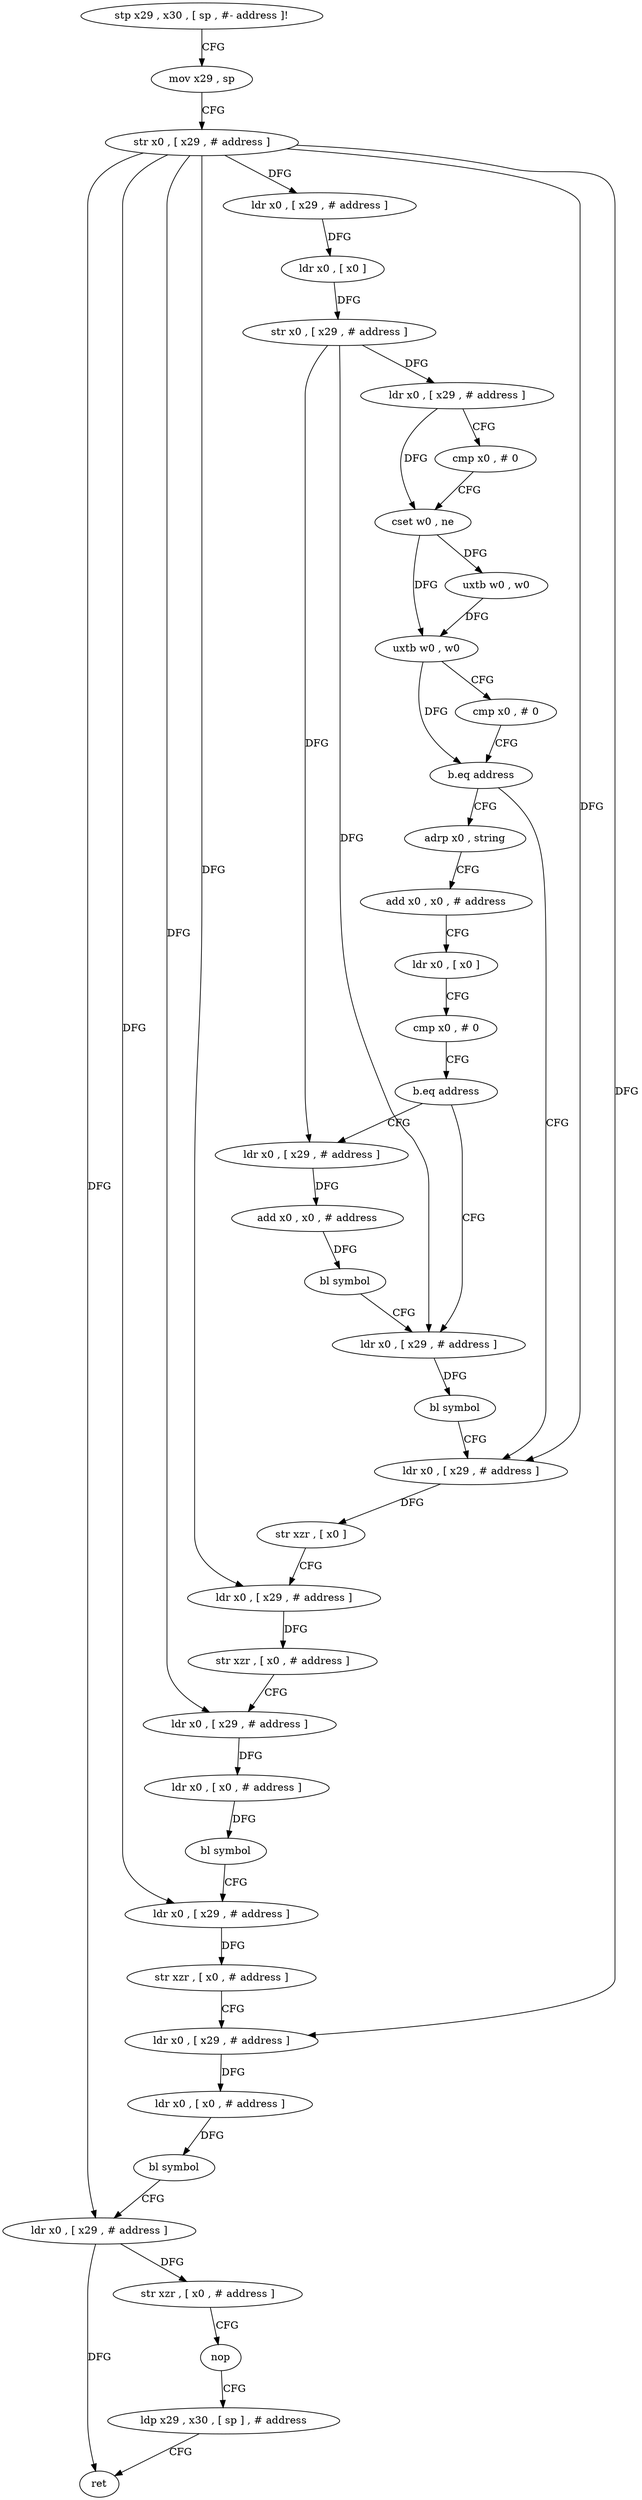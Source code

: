 digraph "func" {
"4275592" [label = "stp x29 , x30 , [ sp , #- address ]!" ]
"4275596" [label = "mov x29 , sp" ]
"4275600" [label = "str x0 , [ x29 , # address ]" ]
"4275604" [label = "ldr x0 , [ x29 , # address ]" ]
"4275608" [label = "ldr x0 , [ x0 ]" ]
"4275612" [label = "str x0 , [ x29 , # address ]" ]
"4275616" [label = "ldr x0 , [ x29 , # address ]" ]
"4275620" [label = "cmp x0 , # 0" ]
"4275624" [label = "cset w0 , ne" ]
"4275628" [label = "uxtb w0 , w0" ]
"4275632" [label = "uxtb w0 , w0" ]
"4275636" [label = "cmp x0 , # 0" ]
"4275640" [label = "b.eq address" ]
"4275684" [label = "ldr x0 , [ x29 , # address ]" ]
"4275644" [label = "adrp x0 , string" ]
"4275688" [label = "str xzr , [ x0 ]" ]
"4275692" [label = "ldr x0 , [ x29 , # address ]" ]
"4275696" [label = "str xzr , [ x0 , # address ]" ]
"4275700" [label = "ldr x0 , [ x29 , # address ]" ]
"4275704" [label = "ldr x0 , [ x0 , # address ]" ]
"4275708" [label = "bl symbol" ]
"4275712" [label = "ldr x0 , [ x29 , # address ]" ]
"4275716" [label = "str xzr , [ x0 , # address ]" ]
"4275720" [label = "ldr x0 , [ x29 , # address ]" ]
"4275724" [label = "ldr x0 , [ x0 , # address ]" ]
"4275728" [label = "bl symbol" ]
"4275732" [label = "ldr x0 , [ x29 , # address ]" ]
"4275736" [label = "str xzr , [ x0 , # address ]" ]
"4275740" [label = "nop" ]
"4275744" [label = "ldp x29 , x30 , [ sp ] , # address" ]
"4275748" [label = "ret" ]
"4275648" [label = "add x0 , x0 , # address" ]
"4275652" [label = "ldr x0 , [ x0 ]" ]
"4275656" [label = "cmp x0 , # 0" ]
"4275660" [label = "b.eq address" ]
"4275676" [label = "ldr x0 , [ x29 , # address ]" ]
"4275664" [label = "ldr x0 , [ x29 , # address ]" ]
"4275680" [label = "bl symbol" ]
"4275668" [label = "add x0 , x0 , # address" ]
"4275672" [label = "bl symbol" ]
"4275592" -> "4275596" [ label = "CFG" ]
"4275596" -> "4275600" [ label = "CFG" ]
"4275600" -> "4275604" [ label = "DFG" ]
"4275600" -> "4275684" [ label = "DFG" ]
"4275600" -> "4275692" [ label = "DFG" ]
"4275600" -> "4275700" [ label = "DFG" ]
"4275600" -> "4275712" [ label = "DFG" ]
"4275600" -> "4275720" [ label = "DFG" ]
"4275600" -> "4275732" [ label = "DFG" ]
"4275604" -> "4275608" [ label = "DFG" ]
"4275608" -> "4275612" [ label = "DFG" ]
"4275612" -> "4275616" [ label = "DFG" ]
"4275612" -> "4275676" [ label = "DFG" ]
"4275612" -> "4275664" [ label = "DFG" ]
"4275616" -> "4275620" [ label = "CFG" ]
"4275616" -> "4275624" [ label = "DFG" ]
"4275620" -> "4275624" [ label = "CFG" ]
"4275624" -> "4275628" [ label = "DFG" ]
"4275624" -> "4275632" [ label = "DFG" ]
"4275628" -> "4275632" [ label = "DFG" ]
"4275632" -> "4275636" [ label = "CFG" ]
"4275632" -> "4275640" [ label = "DFG" ]
"4275636" -> "4275640" [ label = "CFG" ]
"4275640" -> "4275684" [ label = "CFG" ]
"4275640" -> "4275644" [ label = "CFG" ]
"4275684" -> "4275688" [ label = "DFG" ]
"4275644" -> "4275648" [ label = "CFG" ]
"4275688" -> "4275692" [ label = "CFG" ]
"4275692" -> "4275696" [ label = "DFG" ]
"4275696" -> "4275700" [ label = "CFG" ]
"4275700" -> "4275704" [ label = "DFG" ]
"4275704" -> "4275708" [ label = "DFG" ]
"4275708" -> "4275712" [ label = "CFG" ]
"4275712" -> "4275716" [ label = "DFG" ]
"4275716" -> "4275720" [ label = "CFG" ]
"4275720" -> "4275724" [ label = "DFG" ]
"4275724" -> "4275728" [ label = "DFG" ]
"4275728" -> "4275732" [ label = "CFG" ]
"4275732" -> "4275736" [ label = "DFG" ]
"4275732" -> "4275748" [ label = "DFG" ]
"4275736" -> "4275740" [ label = "CFG" ]
"4275740" -> "4275744" [ label = "CFG" ]
"4275744" -> "4275748" [ label = "CFG" ]
"4275648" -> "4275652" [ label = "CFG" ]
"4275652" -> "4275656" [ label = "CFG" ]
"4275656" -> "4275660" [ label = "CFG" ]
"4275660" -> "4275676" [ label = "CFG" ]
"4275660" -> "4275664" [ label = "CFG" ]
"4275676" -> "4275680" [ label = "DFG" ]
"4275664" -> "4275668" [ label = "DFG" ]
"4275680" -> "4275684" [ label = "CFG" ]
"4275668" -> "4275672" [ label = "DFG" ]
"4275672" -> "4275676" [ label = "CFG" ]
}
